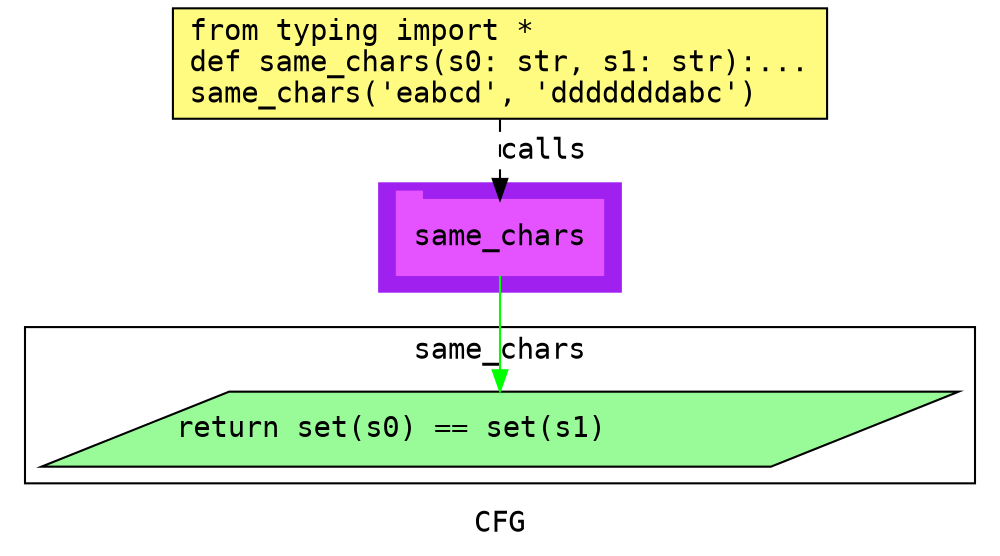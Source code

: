 digraph cluster304CFG {
	graph [bb="0,0,458,259",
		compound=True,
		fontname="DejaVu Sans Mono",
		label=CFG,
		lheight=0.21,
		lp="229,11.5",
		lwidth=0.35,
		pack=False,
		rankdir=TB,
		ranksep=0.02
	];
	node [fontname="DejaVu Sans Mono",
		label="\N"
	];
	edge [fontname="DejaVu Sans Mono"];
	subgraph cluster_1 {
		graph [bb="171,123,287,175",
			color=purple,
			compound=true,
			fontname="DejaVu Sans Mono",
			label="",
			rankdir=TB,
			ranksep=0.02,
			shape=tab,
			style=filled
		];
		node [fontname="DejaVu Sans Mono"];
		edge [fontname="DejaVu Sans Mono"];
		6	[color="#E552FF",
			height=0.5,
			label=same_chars,
			linenum="[7]",
			pos="229,149",
			shape=tab,
			style=filled,
			width=1.375];
	}
	subgraph cluster4same_chars {
		graph [bb="8,31,450,106",
			compound=True,
			fontname="DejaVu Sans Mono",
			label=same_chars,
			lheight=0.21,
			lp="229,94.5",
			lwidth=1.15,
			pack=False,
			rankdir=TB,
			ranksep=0.02
		];
		node [fontname="DejaVu Sans Mono"];
		edge [fontname="DejaVu Sans Mono"];
		3	[fillcolor="#98fb98",
			height=0.5,
			label="return set(s0) == set(s1)\l",
			linenum="[5]",
			pos="229,57",
			shape=parallelogram,
			style="filled,solid",
			width=5.9029];
	}
	1	[fillcolor="#FFFB81",
		height=0.73611,
		label="from typing import *\ldef same_chars(s0: str, s1: str):...\lsame_chars('eabcd', 'dddddddabc')\l",
		linenum="[1]",
		pos="229,232.5",
		shape=rectangle,
		style="filled,solid",
		width=4.3611];
	1 -> 6	[label=calls,
		lp="250,190.5",
		pos="e,229,167.13 229,205.71 229,196.66 229,186.47 229,177.3",
		style=dashed];
	6 -> 3	[color=green,
		pos="e,229,75.3 229,130.65 229,117.82 229,100.11 229,85.381"];
}
